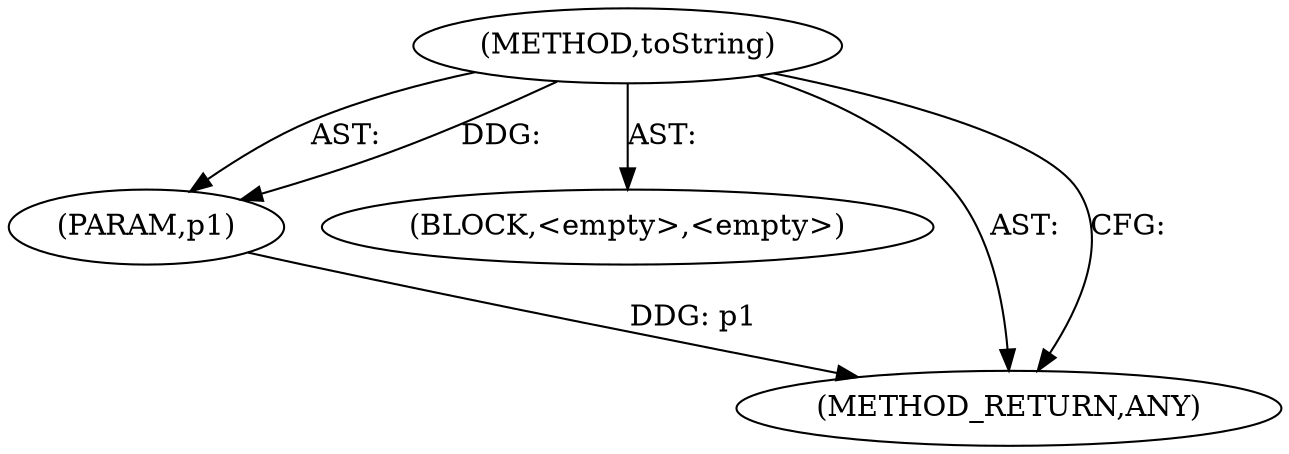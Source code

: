 digraph "toString" {  
"111669149705" [label = <(METHOD,toString)> ]
"115964117009" [label = <(PARAM,p1)> ]
"25769803788" [label = <(BLOCK,&lt;empty&gt;,&lt;empty&gt;)> ]
"128849018889" [label = <(METHOD_RETURN,ANY)> ]
  "111669149705" -> "115964117009"  [ label = "AST: "] 
  "111669149705" -> "25769803788"  [ label = "AST: "] 
  "111669149705" -> "128849018889"  [ label = "AST: "] 
  "111669149705" -> "128849018889"  [ label = "CFG: "] 
  "115964117009" -> "128849018889"  [ label = "DDG: p1"] 
  "111669149705" -> "115964117009"  [ label = "DDG: "] 
}
